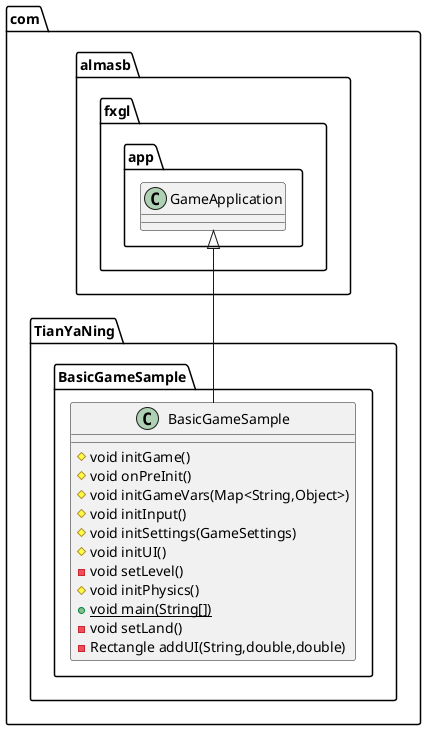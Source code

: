 @startuml
class com.TianYaNing.BasicGameSample.BasicGameSample {
# void initGame()
# void onPreInit()
# void initGameVars(Map<String,Object>)
# void initInput()
# void initSettings(GameSettings)
# void initUI()
- void setLevel()
# void initPhysics()
+ {static} void main(String[])
- void setLand()
- Rectangle addUI(String,double,double)
}


com.almasb.fxgl.app.GameApplication <|-- com.TianYaNing.BasicGameSample.BasicGameSample
@enduml